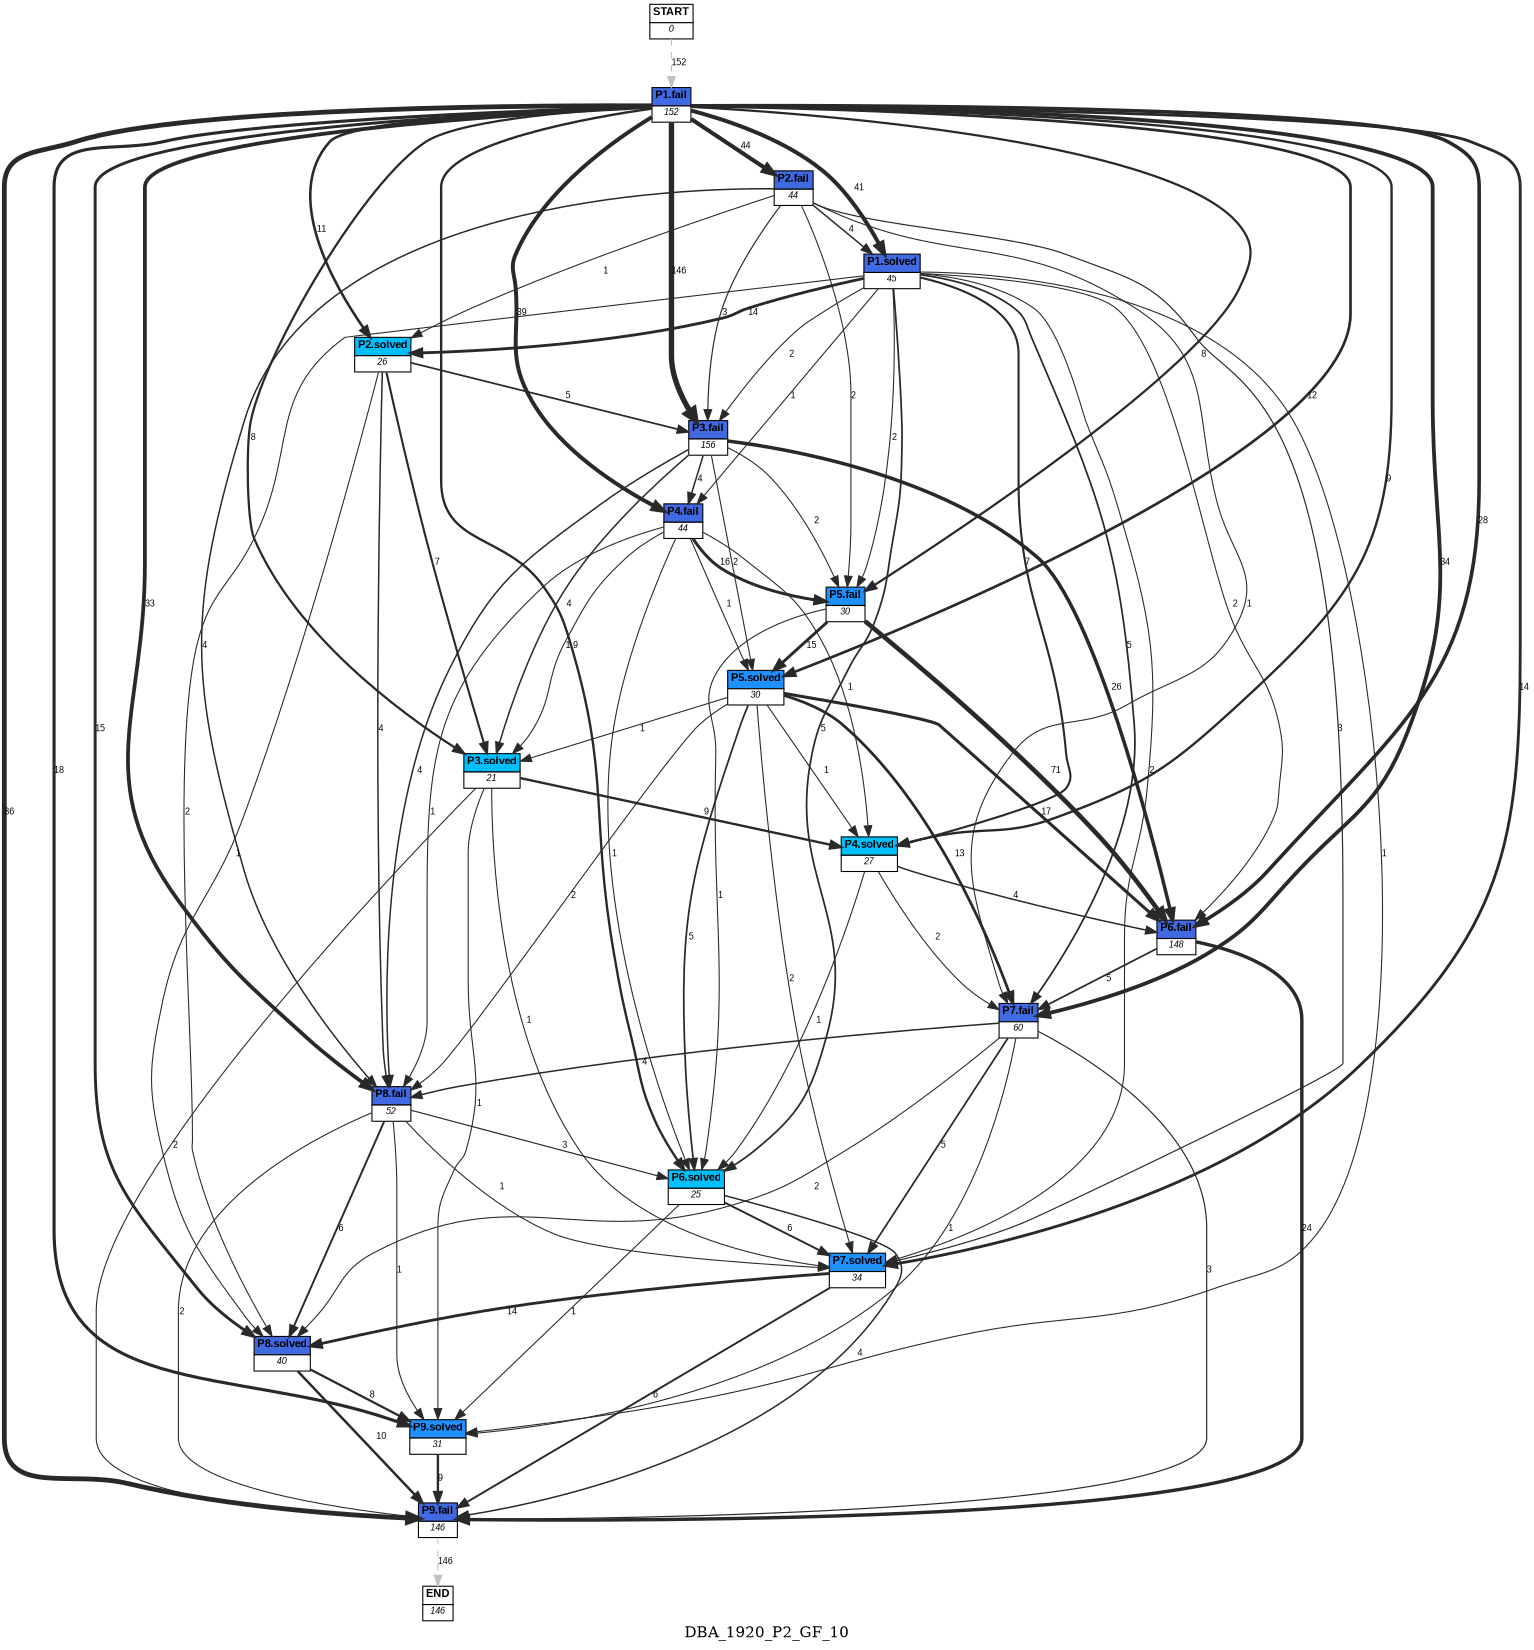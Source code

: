 digraph DBA_1920_P2_GF_10 {
	label=DBA_1920_P2_GF_10;
	dpi = 150
	size="16,11!";
	margin = 0;
"START" [shape=plain, label=<<table border="0" cellborder="1" cellspacing="0"><tr><td bgcolor="white"><FONT face="Arial" POINT-SIZE="10"><b>START</b></FONT></td></tr><tr><td bgcolor="white"><FONT face="Arial" POINT-SIZE="8"><i>0</i></FONT></td></tr></table>>]

"P1.fail" [shape=plain, label=<<table border="0" cellborder="1" cellspacing="0"><tr><td bgcolor="royalblue"><FONT face="Arial" POINT-SIZE="10"><b>P1.fail</b></FONT></td></tr><tr><td bgcolor="white"><FONT face="Arial" POINT-SIZE="8"><i>152</i></FONT></td></tr></table>>]

"P4.fail" [shape=plain, label=<<table border="0" cellborder="1" cellspacing="0"><tr><td bgcolor="royalblue"><FONT face="Arial" POINT-SIZE="10"><b>P4.fail</b></FONT></td></tr><tr><td bgcolor="white"><FONT face="Arial" POINT-SIZE="8"><i>44</i></FONT></td></tr></table>>]

"P2.fail" [shape=plain, label=<<table border="0" cellborder="1" cellspacing="0"><tr><td bgcolor="royalblue"><FONT face="Arial" POINT-SIZE="10"><b>P2.fail</b></FONT></td></tr><tr><td bgcolor="white"><FONT face="Arial" POINT-SIZE="8"><i>44</i></FONT></td></tr></table>>]

"P5.fail" [shape=plain, label=<<table border="0" cellborder="1" cellspacing="0"><tr><td bgcolor="dodgerblue"><FONT face="Arial" POINT-SIZE="10"><b>P5.fail</b></FONT></td></tr><tr><td bgcolor="white"><FONT face="Arial" POINT-SIZE="8"><i>30</i></FONT></td></tr></table>>]

"P3.fail" [shape=plain, label=<<table border="0" cellborder="1" cellspacing="0"><tr><td bgcolor="royalblue"><FONT face="Arial" POINT-SIZE="10"><b>P3.fail</b></FONT></td></tr><tr><td bgcolor="white"><FONT face="Arial" POINT-SIZE="8"><i>156</i></FONT></td></tr></table>>]

"P1.solved" [shape=plain, label=<<table border="0" cellborder="1" cellspacing="0"><tr><td bgcolor="royalblue"><FONT face="Arial" POINT-SIZE="10"><b>P1.solved</b></FONT></td></tr><tr><td bgcolor="white"><FONT face="Arial" POINT-SIZE="8"><i>45</i></FONT></td></tr></table>>]

"P2.solved" [shape=plain, label=<<table border="0" cellborder="1" cellspacing="0"><tr><td bgcolor="deepskyblue"><FONT face="Arial" POINT-SIZE="10"><b>P2.solved</b></FONT></td></tr><tr><td bgcolor="white"><FONT face="Arial" POINT-SIZE="8"><i>26</i></FONT></td></tr></table>>]

"P5.solved" [shape=plain, label=<<table border="0" cellborder="1" cellspacing="0"><tr><td bgcolor="dodgerblue"><FONT face="Arial" POINT-SIZE="10"><b>P5.solved</b></FONT></td></tr><tr><td bgcolor="white"><FONT face="Arial" POINT-SIZE="8"><i>30</i></FONT></td></tr></table>>]

"P3.solved" [shape=plain, label=<<table border="0" cellborder="1" cellspacing="0"><tr><td bgcolor="deepskyblue"><FONT face="Arial" POINT-SIZE="10"><b>P3.solved</b></FONT></td></tr><tr><td bgcolor="white"><FONT face="Arial" POINT-SIZE="8"><i>21</i></FONT></td></tr></table>>]

"P4.solved" [shape=plain, label=<<table border="0" cellborder="1" cellspacing="0"><tr><td bgcolor="deepskyblue"><FONT face="Arial" POINT-SIZE="10"><b>P4.solved</b></FONT></td></tr><tr><td bgcolor="white"><FONT face="Arial" POINT-SIZE="8"><i>27</i></FONT></td></tr></table>>]

"P6.fail" [shape=plain, label=<<table border="0" cellborder="1" cellspacing="0"><tr><td bgcolor="royalblue"><FONT face="Arial" POINT-SIZE="10"><b>P6.fail</b></FONT></td></tr><tr><td bgcolor="white"><FONT face="Arial" POINT-SIZE="8"><i>148</i></FONT></td></tr></table>>]

"P7.fail" [shape=plain, label=<<table border="0" cellborder="1" cellspacing="0"><tr><td bgcolor="royalblue"><FONT face="Arial" POINT-SIZE="10"><b>P7.fail</b></FONT></td></tr><tr><td bgcolor="white"><FONT face="Arial" POINT-SIZE="8"><i>60</i></FONT></td></tr></table>>]

"P8.fail" [shape=plain, label=<<table border="0" cellborder="1" cellspacing="0"><tr><td bgcolor="royalblue"><FONT face="Arial" POINT-SIZE="10"><b>P8.fail</b></FONT></td></tr><tr><td bgcolor="white"><FONT face="Arial" POINT-SIZE="8"><i>52</i></FONT></td></tr></table>>]

"P9.fail" [shape=plain, label=<<table border="0" cellborder="1" cellspacing="0"><tr><td bgcolor="royalblue"><FONT face="Arial" POINT-SIZE="10"><b>P9.fail</b></FONT></td></tr><tr><td bgcolor="white"><FONT face="Arial" POINT-SIZE="8"><i>146</i></FONT></td></tr></table>>]

"P6.solved" [shape=plain, label=<<table border="0" cellborder="1" cellspacing="0"><tr><td bgcolor="deepskyblue"><FONT face="Arial" POINT-SIZE="10"><b>P6.solved</b></FONT></td></tr><tr><td bgcolor="white"><FONT face="Arial" POINT-SIZE="8"><i>25</i></FONT></td></tr></table>>]

"P7.solved" [shape=plain, label=<<table border="0" cellborder="1" cellspacing="0"><tr><td bgcolor="dodgerblue"><FONT face="Arial" POINT-SIZE="10"><b>P7.solved</b></FONT></td></tr><tr><td bgcolor="white"><FONT face="Arial" POINT-SIZE="8"><i>34</i></FONT></td></tr></table>>]

"P8.solved" [shape=plain, label=<<table border="0" cellborder="1" cellspacing="0"><tr><td bgcolor="royalblue"><FONT face="Arial" POINT-SIZE="10"><b>P8.solved</b></FONT></td></tr><tr><td bgcolor="white"><FONT face="Arial" POINT-SIZE="8"><i>40</i></FONT></td></tr></table>>]

"P9.solved" [shape=plain, label=<<table border="0" cellborder="1" cellspacing="0"><tr><td bgcolor="dodgerblue"><FONT face="Arial" POINT-SIZE="10"><b>P9.solved</b></FONT></td></tr><tr><td bgcolor="white"><FONT face="Arial" POINT-SIZE="8"><i>31</i></FONT></td></tr></table>>]

"END" [shape=plain, label=<<table border="0" cellborder="1" cellspacing="0"><tr><td bgcolor="white"><FONT face="Arial" POINT-SIZE="10"><b>END</b></FONT></td></tr><tr><td bgcolor="white"><FONT face="Arial" POINT-SIZE="8"><i>146</i></FONT></td></tr></table>>]

"START" -> "P1.fail" [ style = dashed color=grey label ="152" labelfloat=false fontname="Arial" fontsize=8]

"P1.fail" -> "P4.fail" [ color=grey16 penwidth = "3.66356164612965"label ="39" labelfloat=false fontname="Arial" fontsize=8]

"P1.fail" -> "P2.fail" [ color=grey16 penwidth = "3.78418963391826"label ="44" labelfloat=false fontname="Arial" fontsize=8]

"P1.fail" -> "P5.fail" [ color=grey16 penwidth = "2.07944154167984"label ="8" labelfloat=false fontname="Arial" fontsize=8]

"P1.fail" -> "P3.fail" [ color=grey16 penwidth = "4.98360662170834"label ="146" labelfloat=false fontname="Arial" fontsize=8]

"P1.fail" -> "P1.solved" [ color=grey16 penwidth = "3.71357206670431"label ="41" labelfloat=false fontname="Arial" fontsize=8]

"P1.fail" -> "P2.solved" [ color=grey16 penwidth = "2.39789527279837"label ="11" labelfloat=false fontname="Arial" fontsize=8]

"P1.fail" -> "P5.solved" [ color=grey16 penwidth = "2.484906649788"label ="12" labelfloat=false fontname="Arial" fontsize=8]

"P1.fail" -> "P3.solved" [ color=grey16 penwidth = "2.07944154167984"label ="8" labelfloat=false fontname="Arial" fontsize=8]

"P1.fail" -> "P4.solved" [ color=grey16 penwidth = "2.19722457733622"label ="9" labelfloat=false fontname="Arial" fontsize=8]

"P1.fail" -> "P6.fail" [ color=grey16 penwidth = "3.3322045101752"label ="28" labelfloat=false fontname="Arial" fontsize=8]

"P1.fail" -> "P7.fail" [ color=grey16 penwidth = "3.52636052461616"label ="34" labelfloat=false fontname="Arial" fontsize=8]

"P1.fail" -> "P8.fail" [ color=grey16 penwidth = "3.49650756146648"label ="33" labelfloat=false fontname="Arial" fontsize=8]

"P1.fail" -> "P9.fail" [ color=grey16 penwidth = "4.45434729625351"label ="86" labelfloat=false fontname="Arial" fontsize=8]

"P1.fail" -> "P6.solved" [ color=grey16 penwidth = "2.19722457733622"label ="9" labelfloat=false fontname="Arial" fontsize=8]

"P1.fail" -> "P7.solved" [ color=grey16 penwidth = "2.63905732961526"label ="14" labelfloat=false fontname="Arial" fontsize=8]

"P1.fail" -> "P8.solved" [ color=grey16 penwidth = "2.70805020110221"label ="15" labelfloat=false fontname="Arial" fontsize=8]

"P1.fail" -> "P9.solved" [ color=grey16 penwidth = "2.89037175789616"label ="18" labelfloat=false fontname="Arial" fontsize=8]

"P4.fail" -> "P5.fail" [ color=grey16 penwidth = "2.77258872223978"label ="16" labelfloat=false fontname="Arial" fontsize=8]

"P4.fail" -> "P5.solved" [ color=grey16 penwidth = "1"label ="1" labelfloat=false fontname="Arial" fontsize=8]

"P4.fail" -> "P3.solved" [ color=grey16 penwidth = "1"label ="1" labelfloat=false fontname="Arial" fontsize=8]

"P4.fail" -> "P4.solved" [ color=grey16 penwidth = "1"label ="1" labelfloat=false fontname="Arial" fontsize=8]

"P4.fail" -> "P8.fail" [ color=grey16 penwidth = "1"label ="1" labelfloat=false fontname="Arial" fontsize=8]

"P4.fail" -> "P6.solved" [ color=grey16 penwidth = "1"label ="1" labelfloat=false fontname="Arial" fontsize=8]

"P2.fail" -> "P5.fail" [ color=grey16 penwidth = "1"label ="2" labelfloat=false fontname="Arial" fontsize=8]

"P2.fail" -> "P3.fail" [ color=grey16 penwidth = "1.09861228866811"label ="3" labelfloat=false fontname="Arial" fontsize=8]

"P2.fail" -> "P1.solved" [ color=grey16 penwidth = "1.38629436111989"label ="4" labelfloat=false fontname="Arial" fontsize=8]

"P2.fail" -> "P2.solved" [ color=grey16 penwidth = "1"label ="1" labelfloat=false fontname="Arial" fontsize=8]

"P2.fail" -> "P7.fail" [ color=grey16 penwidth = "1"label ="1" labelfloat=false fontname="Arial" fontsize=8]

"P2.fail" -> "P8.fail" [ color=grey16 penwidth = "1.38629436111989"label ="4" labelfloat=false fontname="Arial" fontsize=8]

"P2.fail" -> "P7.solved" [ color=grey16 penwidth = "1.09861228866811"label ="3" labelfloat=false fontname="Arial" fontsize=8]

"P5.fail" -> "P5.solved" [ color=grey16 penwidth = "2.70805020110221"label ="15" labelfloat=false fontname="Arial" fontsize=8]

"P5.fail" -> "P6.fail" [ color=grey16 penwidth = "4.26267987704132"label ="71" labelfloat=false fontname="Arial" fontsize=8]

"P5.fail" -> "P6.solved" [ color=grey16 penwidth = "1"label ="1" labelfloat=false fontname="Arial" fontsize=8]

"P3.fail" -> "P4.fail" [ color=grey16 penwidth = "1.38629436111989"label ="4" labelfloat=false fontname="Arial" fontsize=8]

"P3.fail" -> "P5.fail" [ color=grey16 penwidth = "1"label ="2" labelfloat=false fontname="Arial" fontsize=8]

"P3.fail" -> "P5.solved" [ color=grey16 penwidth = "1"label ="2" labelfloat=false fontname="Arial" fontsize=8]

"P3.fail" -> "P3.solved" [ color=grey16 penwidth = "1.38629436111989"label ="4" labelfloat=false fontname="Arial" fontsize=8]

"P3.fail" -> "P6.fail" [ color=grey16 penwidth = "3.25809653802148"label ="26" labelfloat=false fontname="Arial" fontsize=8]

"P3.fail" -> "P8.fail" [ color=grey16 penwidth = "1.38629436111989"label ="4" labelfloat=false fontname="Arial" fontsize=8]

"P1.solved" -> "P4.fail" [ color=grey16 penwidth = "1"label ="1" labelfloat=false fontname="Arial" fontsize=8]

"P1.solved" -> "P5.fail" [ color=grey16 penwidth = "1"label ="2" labelfloat=false fontname="Arial" fontsize=8]

"P1.solved" -> "P3.fail" [ color=grey16 penwidth = "1"label ="2" labelfloat=false fontname="Arial" fontsize=8]

"P1.solved" -> "P2.solved" [ color=grey16 penwidth = "2.63905732961526"label ="14" labelfloat=false fontname="Arial" fontsize=8]

"P1.solved" -> "P4.solved" [ color=grey16 penwidth = "1.94591014905531"label ="7" labelfloat=false fontname="Arial" fontsize=8]

"P1.solved" -> "P6.fail" [ color=grey16 penwidth = "1"label ="2" labelfloat=false fontname="Arial" fontsize=8]

"P1.solved" -> "P7.fail" [ color=grey16 penwidth = "1.6094379124341"label ="5" labelfloat=false fontname="Arial" fontsize=8]

"P1.solved" -> "P6.solved" [ color=grey16 penwidth = "1.6094379124341"label ="5" labelfloat=false fontname="Arial" fontsize=8]

"P1.solved" -> "P7.solved" [ color=grey16 penwidth = "1"label ="2" labelfloat=false fontname="Arial" fontsize=8]

"P1.solved" -> "P8.solved" [ color=grey16 penwidth = "1"label ="2" labelfloat=false fontname="Arial" fontsize=8]

"P1.solved" -> "P9.solved" [ color=grey16 penwidth = "1"label ="1" labelfloat=false fontname="Arial" fontsize=8]

"P2.solved" -> "P3.fail" [ color=grey16 penwidth = "1.6094379124341"label ="5" labelfloat=false fontname="Arial" fontsize=8]

"P2.solved" -> "P3.solved" [ color=grey16 penwidth = "1.94591014905531"label ="7" labelfloat=false fontname="Arial" fontsize=8]

"P2.solved" -> "P8.fail" [ color=grey16 penwidth = "1.38629436111989"label ="4" labelfloat=false fontname="Arial" fontsize=8]

"P2.solved" -> "P8.solved" [ color=grey16 penwidth = "1"label ="1" labelfloat=false fontname="Arial" fontsize=8]

"P5.solved" -> "P3.solved" [ color=grey16 penwidth = "1"label ="1" labelfloat=false fontname="Arial" fontsize=8]

"P5.solved" -> "P4.solved" [ color=grey16 penwidth = "1"label ="1" labelfloat=false fontname="Arial" fontsize=8]

"P5.solved" -> "P6.fail" [ color=grey16 penwidth = "2.83321334405622"label ="17" labelfloat=false fontname="Arial" fontsize=8]

"P5.solved" -> "P7.fail" [ color=grey16 penwidth = "2.56494935746154"label ="13" labelfloat=false fontname="Arial" fontsize=8]

"P5.solved" -> "P8.fail" [ color=grey16 penwidth = "1"label ="2" labelfloat=false fontname="Arial" fontsize=8]

"P5.solved" -> "P6.solved" [ color=grey16 penwidth = "1.6094379124341"label ="5" labelfloat=false fontname="Arial" fontsize=8]

"P5.solved" -> "P7.solved" [ color=grey16 penwidth = "1"label ="2" labelfloat=false fontname="Arial" fontsize=8]

"P3.solved" -> "P4.solved" [ color=grey16 penwidth = "2.19722457733622"label ="9" labelfloat=false fontname="Arial" fontsize=8]

"P3.solved" -> "P9.fail" [ color=grey16 penwidth = "1"label ="2" labelfloat=false fontname="Arial" fontsize=8]

"P3.solved" -> "P7.solved" [ color=grey16 penwidth = "1"label ="1" labelfloat=false fontname="Arial" fontsize=8]

"P3.solved" -> "P9.solved" [ color=grey16 penwidth = "1"label ="1" labelfloat=false fontname="Arial" fontsize=8]

"P4.solved" -> "P6.fail" [ color=grey16 penwidth = "1.38629436111989"label ="4" labelfloat=false fontname="Arial" fontsize=8]

"P4.solved" -> "P7.fail" [ color=grey16 penwidth = "1"label ="2" labelfloat=false fontname="Arial" fontsize=8]

"P4.solved" -> "P6.solved" [ color=grey16 penwidth = "1"label ="1" labelfloat=false fontname="Arial" fontsize=8]

"P6.fail" -> "P7.fail" [ color=grey16 penwidth = "1.6094379124341"label ="5" labelfloat=false fontname="Arial" fontsize=8]

"P6.fail" -> "P9.fail" [ color=grey16 penwidth = "3.17805383034795"label ="24" labelfloat=false fontname="Arial" fontsize=8]

"P7.fail" -> "P8.fail" [ color=grey16 penwidth = "1.38629436111989"label ="4" labelfloat=false fontname="Arial" fontsize=8]

"P7.fail" -> "P9.fail" [ color=grey16 penwidth = "1.09861228866811"label ="3" labelfloat=false fontname="Arial" fontsize=8]

"P7.fail" -> "P7.solved" [ color=grey16 penwidth = "1.6094379124341"label ="5" labelfloat=false fontname="Arial" fontsize=8]

"P7.fail" -> "P8.solved" [ color=grey16 penwidth = "1"label ="2" labelfloat=false fontname="Arial" fontsize=8]

"P7.fail" -> "P9.solved" [ color=grey16 penwidth = "1"label ="1" labelfloat=false fontname="Arial" fontsize=8]

"P8.fail" -> "P9.fail" [ color=grey16 penwidth = "1"label ="2" labelfloat=false fontname="Arial" fontsize=8]

"P8.fail" -> "P6.solved" [ color=grey16 penwidth = "1.09861228866811"label ="3" labelfloat=false fontname="Arial" fontsize=8]

"P8.fail" -> "P7.solved" [ color=grey16 penwidth = "1"label ="1" labelfloat=false fontname="Arial" fontsize=8]

"P8.fail" -> "P8.solved" [ color=grey16 penwidth = "1.79175946922805"label ="6" labelfloat=false fontname="Arial" fontsize=8]

"P8.fail" -> "P9.solved" [ color=grey16 penwidth = "1"label ="1" labelfloat=false fontname="Arial" fontsize=8]

"P9.fail" -> "END" [ style = dashed color=grey label ="146" labelfloat=false fontname="Arial" fontsize=8]

"P6.solved" -> "P9.fail" [ color=grey16 penwidth = "1.38629436111989"label ="4" labelfloat=false fontname="Arial" fontsize=8]

"P6.solved" -> "P7.solved" [ color=grey16 penwidth = "1.79175946922805"label ="6" labelfloat=false fontname="Arial" fontsize=8]

"P6.solved" -> "P9.solved" [ color=grey16 penwidth = "1"label ="1" labelfloat=false fontname="Arial" fontsize=8]

"P7.solved" -> "P9.fail" [ color=grey16 penwidth = "1.79175946922805"label ="6" labelfloat=false fontname="Arial" fontsize=8]

"P7.solved" -> "P8.solved" [ color=grey16 penwidth = "2.63905732961526"label ="14" labelfloat=false fontname="Arial" fontsize=8]

"P8.solved" -> "P9.fail" [ color=grey16 penwidth = "2.30258509299405"label ="10" labelfloat=false fontname="Arial" fontsize=8]

"P8.solved" -> "P9.solved" [ color=grey16 penwidth = "2.07944154167984"label ="8" labelfloat=false fontname="Arial" fontsize=8]

"P9.solved" -> "P9.fail" [ color=grey16 penwidth = "2.19722457733622"label ="9" labelfloat=false fontname="Arial" fontsize=8]

}
